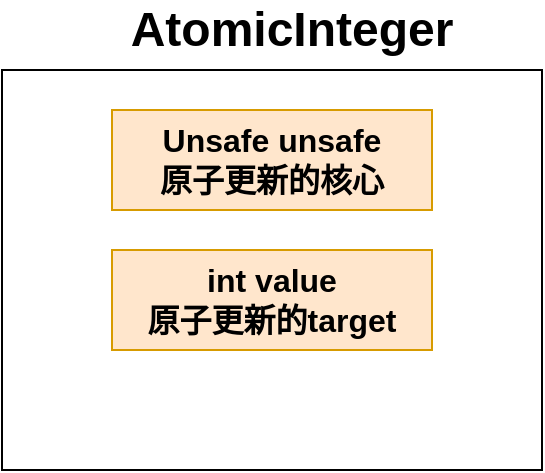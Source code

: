<mxfile version="15.2.7" type="device"><diagram id="g56tTrRqialSpPPQumlP" name="第 1 页"><mxGraphModel dx="1024" dy="592" grid="1" gridSize="10" guides="1" tooltips="1" connect="1" arrows="1" fold="1" page="1" pageScale="1" pageWidth="827" pageHeight="1169" math="0" shadow="0"><root><mxCell id="0"/><mxCell id="1" parent="0"/><mxCell id="5INIDXha-4OaZYplq5E3-1" value="" style="rounded=0;whiteSpace=wrap;html=1;" vertex="1" parent="1"><mxGeometry x="255" y="100" width="270" height="200" as="geometry"/></mxCell><mxCell id="5INIDXha-4OaZYplq5E3-2" value="&lt;b&gt;&lt;font style=&quot;font-size: 24px&quot;&gt;AtomicInteger&lt;/font&gt;&lt;/b&gt;" style="text;html=1;strokeColor=none;fillColor=none;align=center;verticalAlign=middle;whiteSpace=wrap;rounded=0;" vertex="1" parent="1"><mxGeometry x="380" y="70" width="40" height="20" as="geometry"/></mxCell><mxCell id="5INIDXha-4OaZYplq5E3-3" value="&lt;b style=&quot;font-size: 16px&quot;&gt;Unsafe unsafe&lt;br&gt;原子更新的核心&lt;/b&gt;" style="rounded=0;whiteSpace=wrap;html=1;fillColor=#ffe6cc;strokeColor=#d79b00;" vertex="1" parent="1"><mxGeometry x="310" y="120" width="160" height="50" as="geometry"/></mxCell><mxCell id="5INIDXha-4OaZYplq5E3-4" value="&lt;span style=&quot;font-size: 16px&quot;&gt;&lt;b&gt;int value&lt;br&gt;原子更新的target&lt;br&gt;&lt;/b&gt;&lt;/span&gt;" style="rounded=0;whiteSpace=wrap;html=1;fillColor=#ffe6cc;strokeColor=#d79b00;" vertex="1" parent="1"><mxGeometry x="310" y="190" width="160" height="50" as="geometry"/></mxCell></root></mxGraphModel></diagram></mxfile>